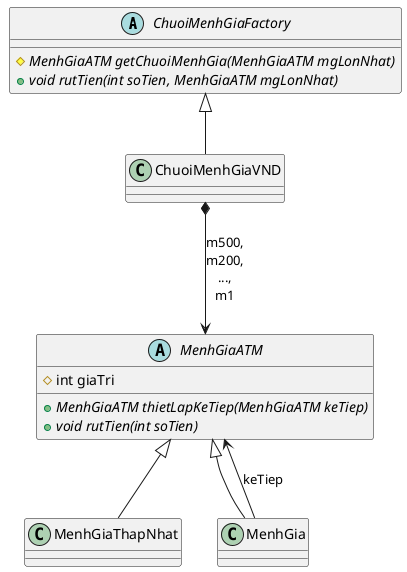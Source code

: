@startuml
'https://plantuml.com/class-diagram

abstract class ChuoiMenhGiaFactory {
    # {abstract} MenhGiaATM getChuoiMenhGia(MenhGiaATM mgLonNhat)
    + {abstract} void rutTien(int soTien, MenhGiaATM mgLonNhat)
}

class ChuoiMenhGiaVND

abstract class MenhGiaATM {
    # int giaTri
    + {abstract} MenhGiaATM thietLapKeTiep(MenhGiaATM keTiep)
    + {abstract} void rutTien(int soTien)
}

class MenhGiaThapNhat
class MenhGia

MenhGiaATM <|-- MenhGia
MenhGiaATM <|-- MenhGiaThapNhat
MenhGia --> MenhGiaATM : "keTiep"

ChuoiMenhGiaFactory <|-- ChuoiMenhGiaVND
ChuoiMenhGiaVND *--> MenhGiaATM: "m500,\nm200,\n...,\nm1"

@enduml